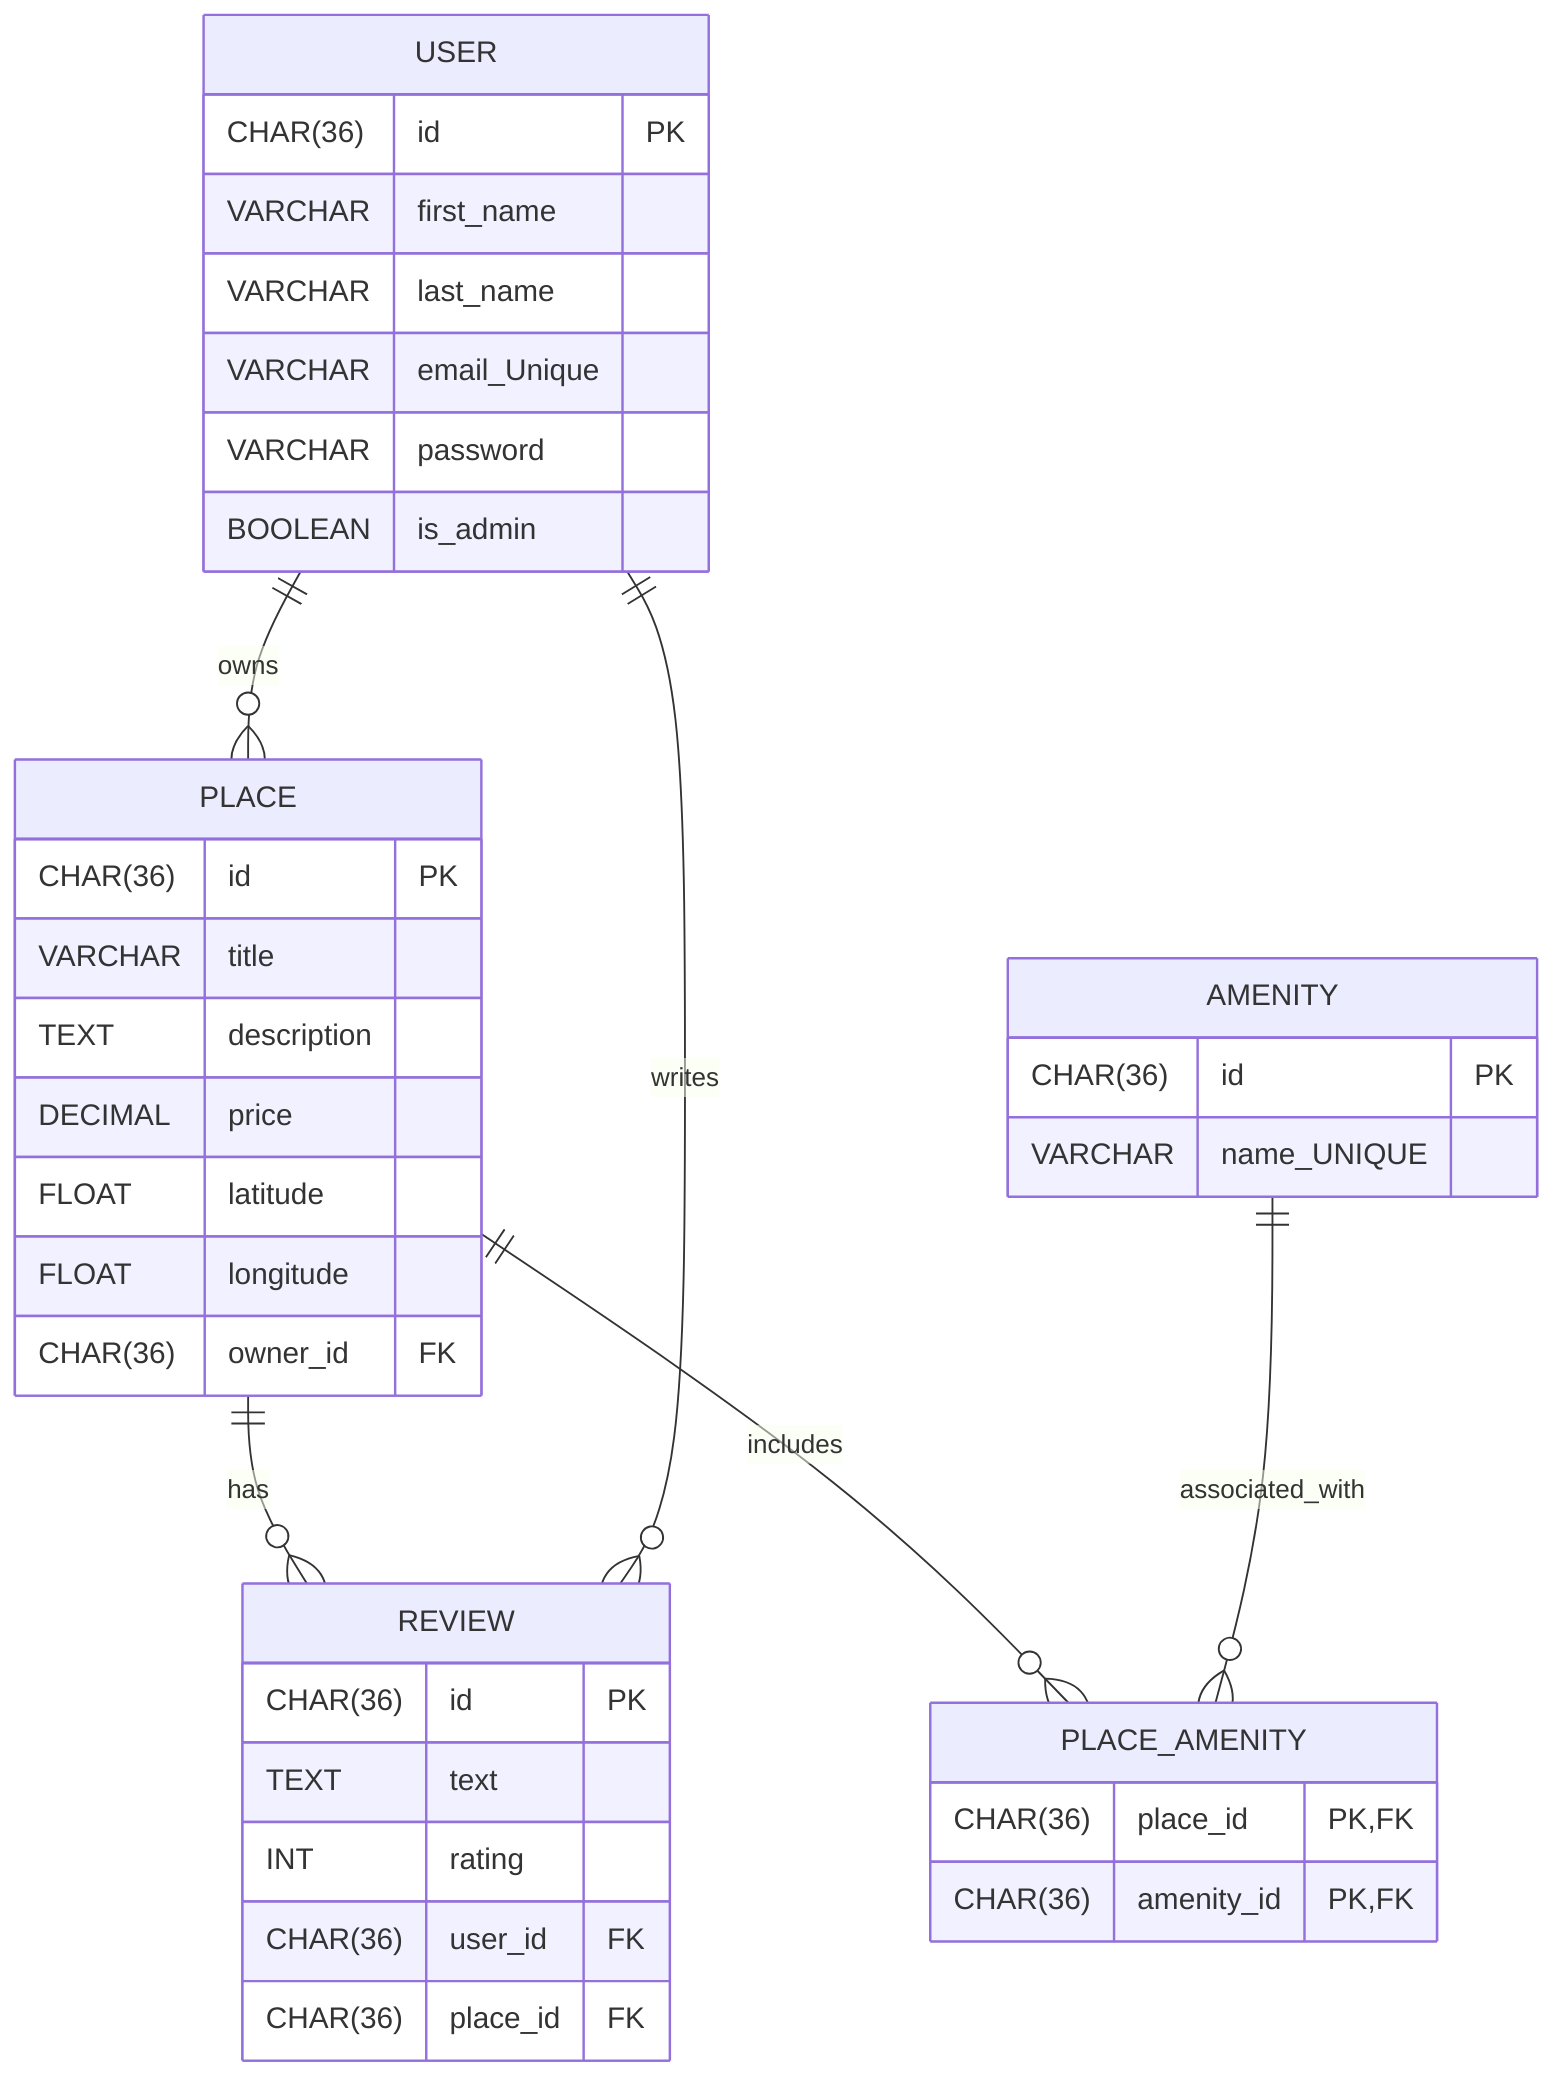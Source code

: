 erDiagram
    USER {
        CHAR(36) id PK
        VARCHAR first_name
        VARCHAR last_name
        VARCHAR email_Unique
        VARCHAR password
        BOOLEAN is_admin
    }

    PLACE {
        CHAR(36) id PK
        VARCHAR title
        TEXT description
        DECIMAL price
        FLOAT latitude
        FLOAT longitude
        CHAR(36) owner_id FK
    }

    REVIEW {
      CHAR(36) id PK
      TEXT text
      INT rating
      CHAR(36) user_id FK
      CHAR(36) place_id FK
    }

    AMENITY {
      CHAR(36) id PK
      VARCHAR name_UNIQUE
    }

    PLACE_AMENITY {
      CHAR(36) place_id PK, FK
      CHAR(36) amenity_id PK, FK
    }

    USER ||--o{ PLACE : owns
    PLACE ||--o{ REVIEW : has
    USER ||--o{ REVIEW : writes
    PLACE ||--o{ PLACE_AMENITY : includes
    AMENITY ||--o{ PLACE_AMENITY : associated_with